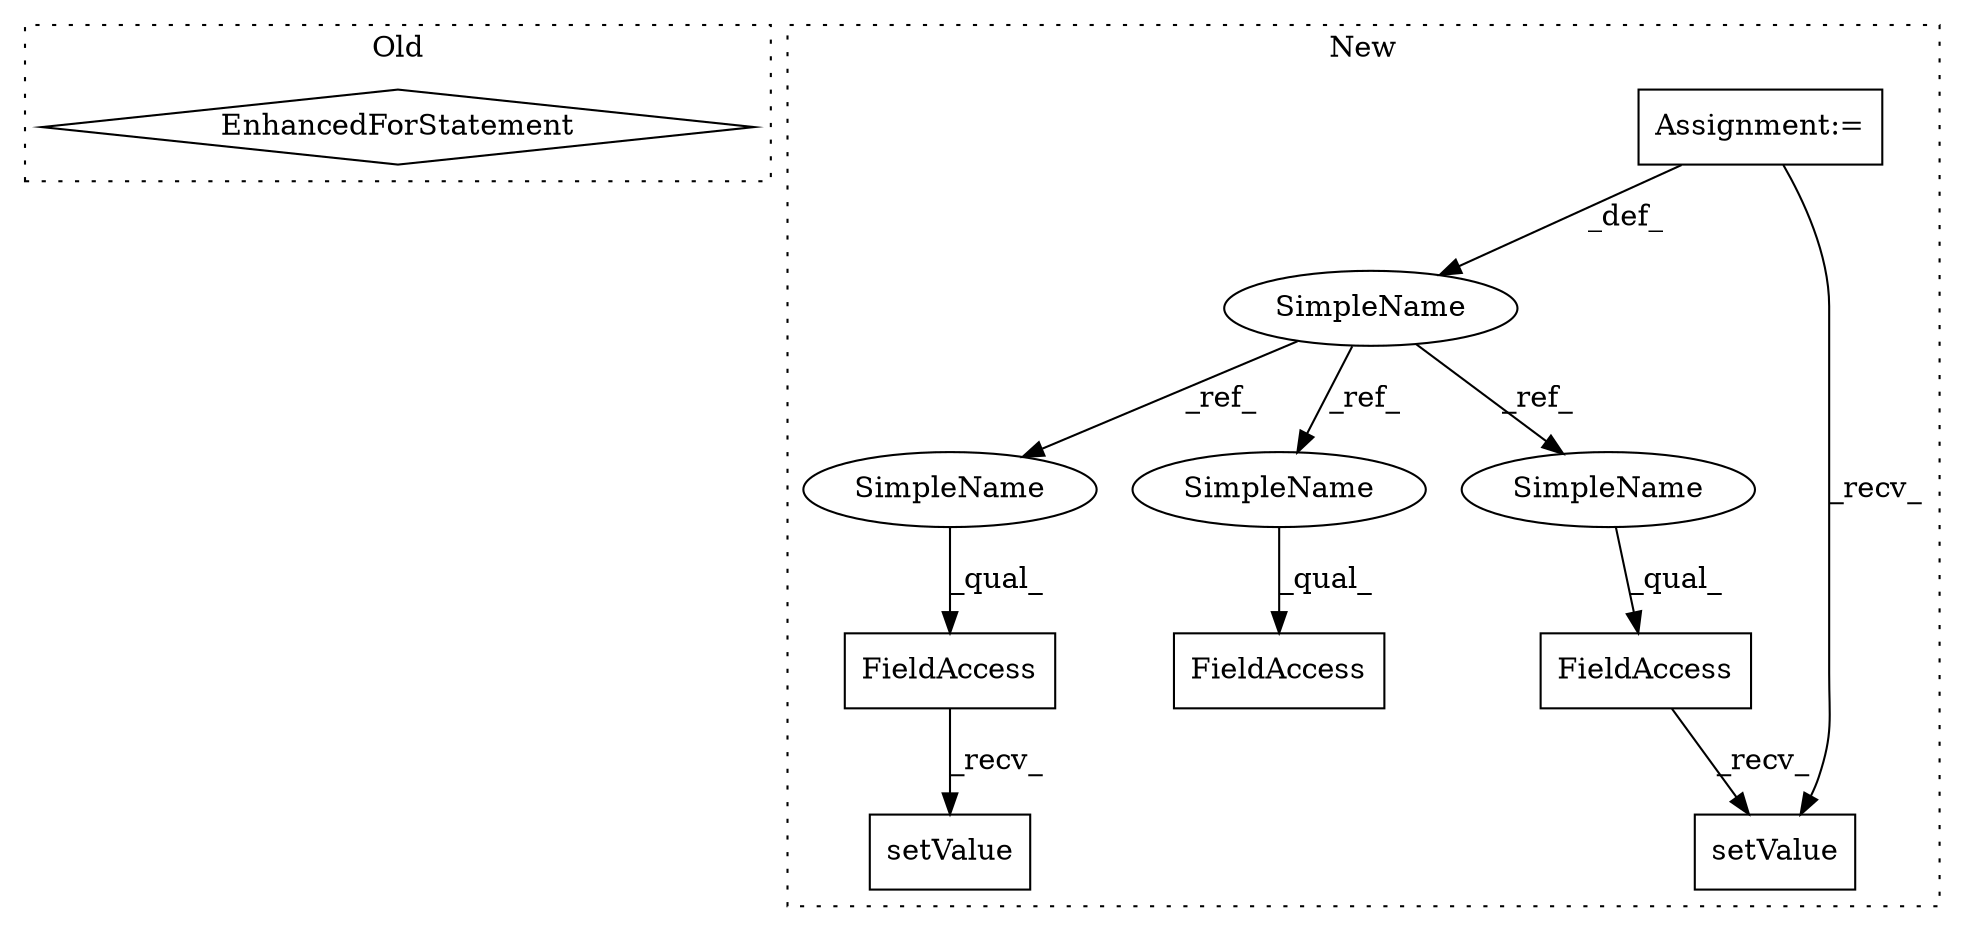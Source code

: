 digraph G {
subgraph cluster0 {
1 [label="EnhancedForStatement" a="70" s="14236,14340" l="57,2" shape="diamond"];
label = "Old";
style="dotted";
}
subgraph cluster1 {
2 [label="setValue" a="32" s="14713,14726" l="9,1" shape="box"];
3 [label="FieldAccess" a="22" s="14694" l="18" shape="box"];
4 [label="SimpleName" a="42" s="14373" l="12" shape="ellipse"];
5 [label="FieldAccess" a="22" s="14525" l="29" shape="box"];
6 [label="FieldAccess" a="22" s="14650" l="18" shape="box"];
7 [label="Assignment:=" a="7" s="14385" l="1" shape="box"];
8 [label="setValue" a="32" s="14669,14683" l="9,1" shape="box"];
9 [label="SimpleName" a="42" s="14694" l="12" shape="ellipse"];
10 [label="SimpleName" a="42" s="14525" l="12" shape="ellipse"];
11 [label="SimpleName" a="42" s="14650" l="12" shape="ellipse"];
label = "New";
style="dotted";
}
3 -> 2 [label="_recv_"];
4 -> 10 [label="_ref_"];
4 -> 11 [label="_ref_"];
4 -> 9 [label="_ref_"];
6 -> 8 [label="_recv_"];
7 -> 8 [label="_recv_"];
7 -> 4 [label="_def_"];
9 -> 3 [label="_qual_"];
10 -> 5 [label="_qual_"];
11 -> 6 [label="_qual_"];
}